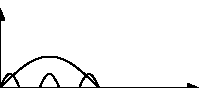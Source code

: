verbatimtex
%&latex
\documentclass{article}
\begin{document}
\footnotesize
etex

def pi = 3.14159 enddef;
vardef sin( expr x ) = sind( 180*x/pi ) enddef;
vardef cos( expr x ) = cosd( 180*x/pi ) enddef;
vardef f( expr x, n) = sin(n*x)/sqrt(n) enddef;
vardef g( expr x, n) = sqrt(n)*cos(n*x) enddef;



u:=0.4cm;

beginfig(1);

pickup pencircle scaled 0.6pt;

drawarrow (-2*pi*u,0)--(2*pi*u,0);
drawarrow (0,-2.3*u)--(0,2.5*u);

M := 500;
xmax := -pi; xmin := pi;
dx := (xmax-xmin)/M;

pair a[][];
pair b[][];

for k=1 step 4 until 5:
for i=0 upto M:
a[k][i] := (xmin+i*dx, f(xmin+i*dx, k))*u;
endfor;
endfor

for k=1 step 4 until 5:
draw a[k][0] for i=1 upto M: --a[k][i] endfor;
endfor


endfig;
end